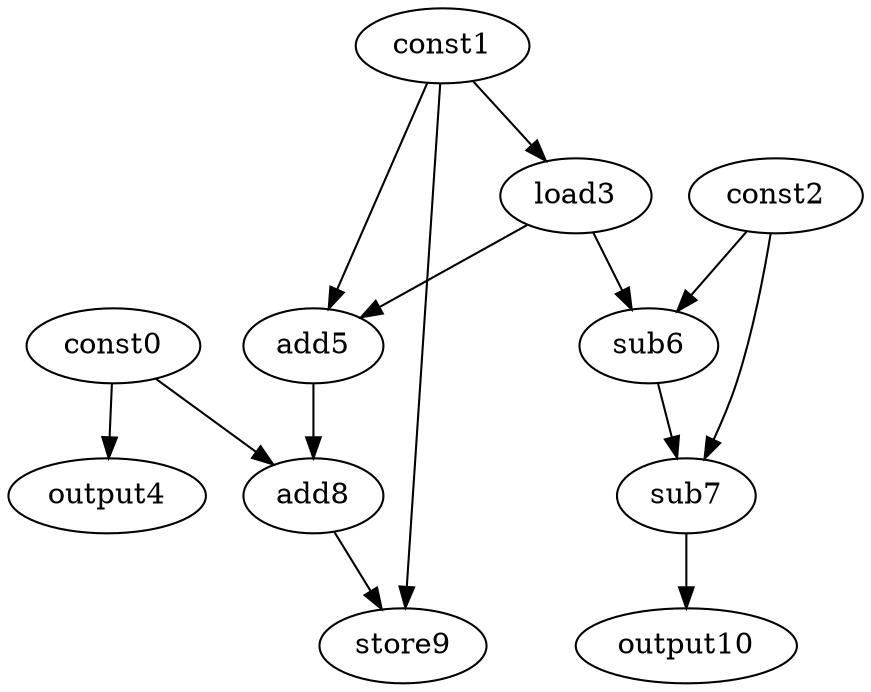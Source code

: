 digraph G { 
const0[opcode=const]; 
const1[opcode=const]; 
const2[opcode=const]; 
load3[opcode=load]; 
output4[opcode=output]; 
add5[opcode=add]; 
sub6[opcode=sub]; 
sub7[opcode=sub]; 
add8[opcode=add]; 
store9[opcode=store]; 
output10[opcode=output]; 
const1->load3[operand=0];
const0->output4[operand=0];
const1->add5[operand=0];
load3->add5[operand=1];
const2->sub6[operand=0];
load3->sub6[operand=1];
const2->sub7[operand=0];
sub6->sub7[operand=1];
const0->add8[operand=0];
add5->add8[operand=1];
add8->store9[operand=0];
const1->store9[operand=1];
sub7->output10[operand=0];
}
